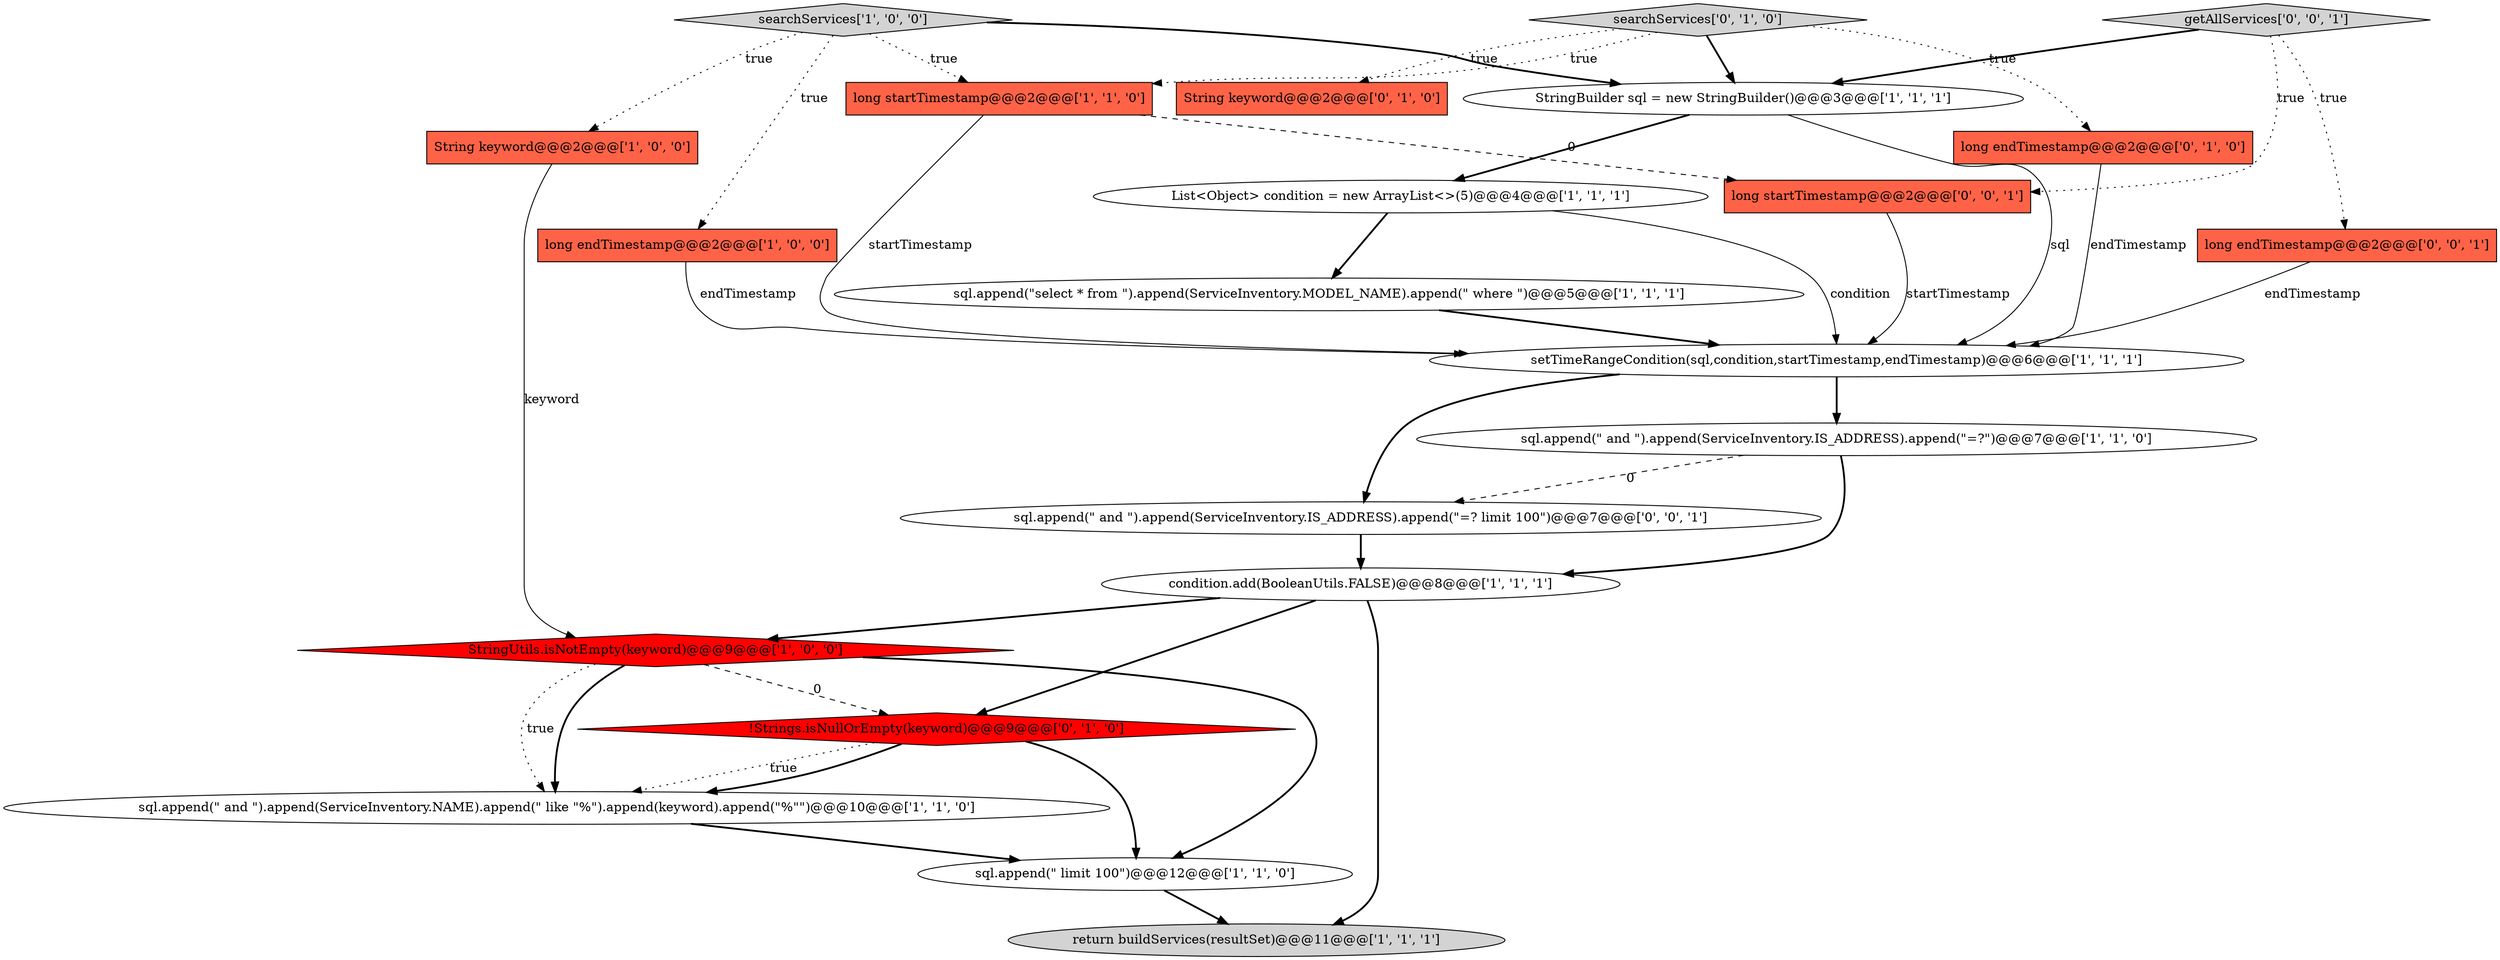 digraph {
11 [style = filled, label = "long startTimestamp@@@2@@@['1', '1', '0']", fillcolor = tomato, shape = box image = "AAA0AAABBB1BBB"];
4 [style = filled, label = "sql.append(\" and \").append(ServiceInventory.NAME).append(\" like \"%\").append(keyword).append(\"%\"\")@@@10@@@['1', '1', '0']", fillcolor = white, shape = ellipse image = "AAA0AAABBB1BBB"];
7 [style = filled, label = "long endTimestamp@@@2@@@['1', '0', '0']", fillcolor = tomato, shape = box image = "AAA0AAABBB1BBB"];
18 [style = filled, label = "sql.append(\" and \").append(ServiceInventory.IS_ADDRESS).append(\"=? limit 100\")@@@7@@@['0', '0', '1']", fillcolor = white, shape = ellipse image = "AAA0AAABBB3BBB"];
2 [style = filled, label = "sql.append(\"select * from \").append(ServiceInventory.MODEL_NAME).append(\" where \")@@@5@@@['1', '1', '1']", fillcolor = white, shape = ellipse image = "AAA0AAABBB1BBB"];
15 [style = filled, label = "searchServices['0', '1', '0']", fillcolor = lightgray, shape = diamond image = "AAA0AAABBB2BBB"];
21 [style = filled, label = "long startTimestamp@@@2@@@['0', '0', '1']", fillcolor = tomato, shape = box image = "AAA0AAABBB3BBB"];
8 [style = filled, label = "searchServices['1', '0', '0']", fillcolor = lightgray, shape = diamond image = "AAA0AAABBB1BBB"];
16 [style = filled, label = "!Strings.isNullOrEmpty(keyword)@@@9@@@['0', '1', '0']", fillcolor = red, shape = diamond image = "AAA1AAABBB2BBB"];
9 [style = filled, label = "return buildServices(resultSet)@@@11@@@['1', '1', '1']", fillcolor = lightgray, shape = ellipse image = "AAA0AAABBB1BBB"];
17 [style = filled, label = "String keyword@@@2@@@['0', '1', '0']", fillcolor = tomato, shape = box image = "AAA0AAABBB2BBB"];
6 [style = filled, label = "setTimeRangeCondition(sql,condition,startTimestamp,endTimestamp)@@@6@@@['1', '1', '1']", fillcolor = white, shape = ellipse image = "AAA0AAABBB1BBB"];
20 [style = filled, label = "getAllServices['0', '0', '1']", fillcolor = lightgray, shape = diamond image = "AAA0AAABBB3BBB"];
19 [style = filled, label = "long endTimestamp@@@2@@@['0', '0', '1']", fillcolor = tomato, shape = box image = "AAA0AAABBB3BBB"];
3 [style = filled, label = "List<Object> condition = new ArrayList<>(5)@@@4@@@['1', '1', '1']", fillcolor = white, shape = ellipse image = "AAA0AAABBB1BBB"];
10 [style = filled, label = "StringUtils.isNotEmpty(keyword)@@@9@@@['1', '0', '0']", fillcolor = red, shape = diamond image = "AAA1AAABBB1BBB"];
12 [style = filled, label = "sql.append(\" and \").append(ServiceInventory.IS_ADDRESS).append(\"=?\")@@@7@@@['1', '1', '0']", fillcolor = white, shape = ellipse image = "AAA0AAABBB1BBB"];
0 [style = filled, label = "sql.append(\" limit 100\")@@@12@@@['1', '1', '0']", fillcolor = white, shape = ellipse image = "AAA0AAABBB1BBB"];
14 [style = filled, label = "long endTimestamp@@@2@@@['0', '1', '0']", fillcolor = tomato, shape = box image = "AAA0AAABBB2BBB"];
1 [style = filled, label = "StringBuilder sql = new StringBuilder()@@@3@@@['1', '1', '1']", fillcolor = white, shape = ellipse image = "AAA0AAABBB1BBB"];
5 [style = filled, label = "String keyword@@@2@@@['1', '0', '0']", fillcolor = tomato, shape = box image = "AAA0AAABBB1BBB"];
13 [style = filled, label = "condition.add(BooleanUtils.FALSE)@@@8@@@['1', '1', '1']", fillcolor = white, shape = ellipse image = "AAA0AAABBB1BBB"];
13->10 [style = bold, label=""];
19->6 [style = solid, label="endTimestamp"];
0->9 [style = bold, label=""];
16->0 [style = bold, label=""];
5->10 [style = solid, label="keyword"];
14->6 [style = solid, label="endTimestamp"];
2->6 [style = bold, label=""];
6->18 [style = bold, label=""];
1->3 [style = bold, label=""];
8->7 [style = dotted, label="true"];
20->21 [style = dotted, label="true"];
20->1 [style = bold, label=""];
15->14 [style = dotted, label="true"];
16->4 [style = dotted, label="true"];
13->16 [style = bold, label=""];
4->0 [style = bold, label=""];
15->17 [style = dotted, label="true"];
8->1 [style = bold, label=""];
12->13 [style = bold, label=""];
21->6 [style = solid, label="startTimestamp"];
3->6 [style = solid, label="condition"];
3->2 [style = bold, label=""];
8->5 [style = dotted, label="true"];
10->0 [style = bold, label=""];
15->11 [style = dotted, label="true"];
18->13 [style = bold, label=""];
10->4 [style = bold, label=""];
7->6 [style = solid, label="endTimestamp"];
8->11 [style = dotted, label="true"];
12->18 [style = dashed, label="0"];
20->19 [style = dotted, label="true"];
13->9 [style = bold, label=""];
10->16 [style = dashed, label="0"];
10->4 [style = dotted, label="true"];
16->4 [style = bold, label=""];
11->6 [style = solid, label="startTimestamp"];
11->21 [style = dashed, label="0"];
1->6 [style = solid, label="sql"];
15->1 [style = bold, label=""];
6->12 [style = bold, label=""];
}
